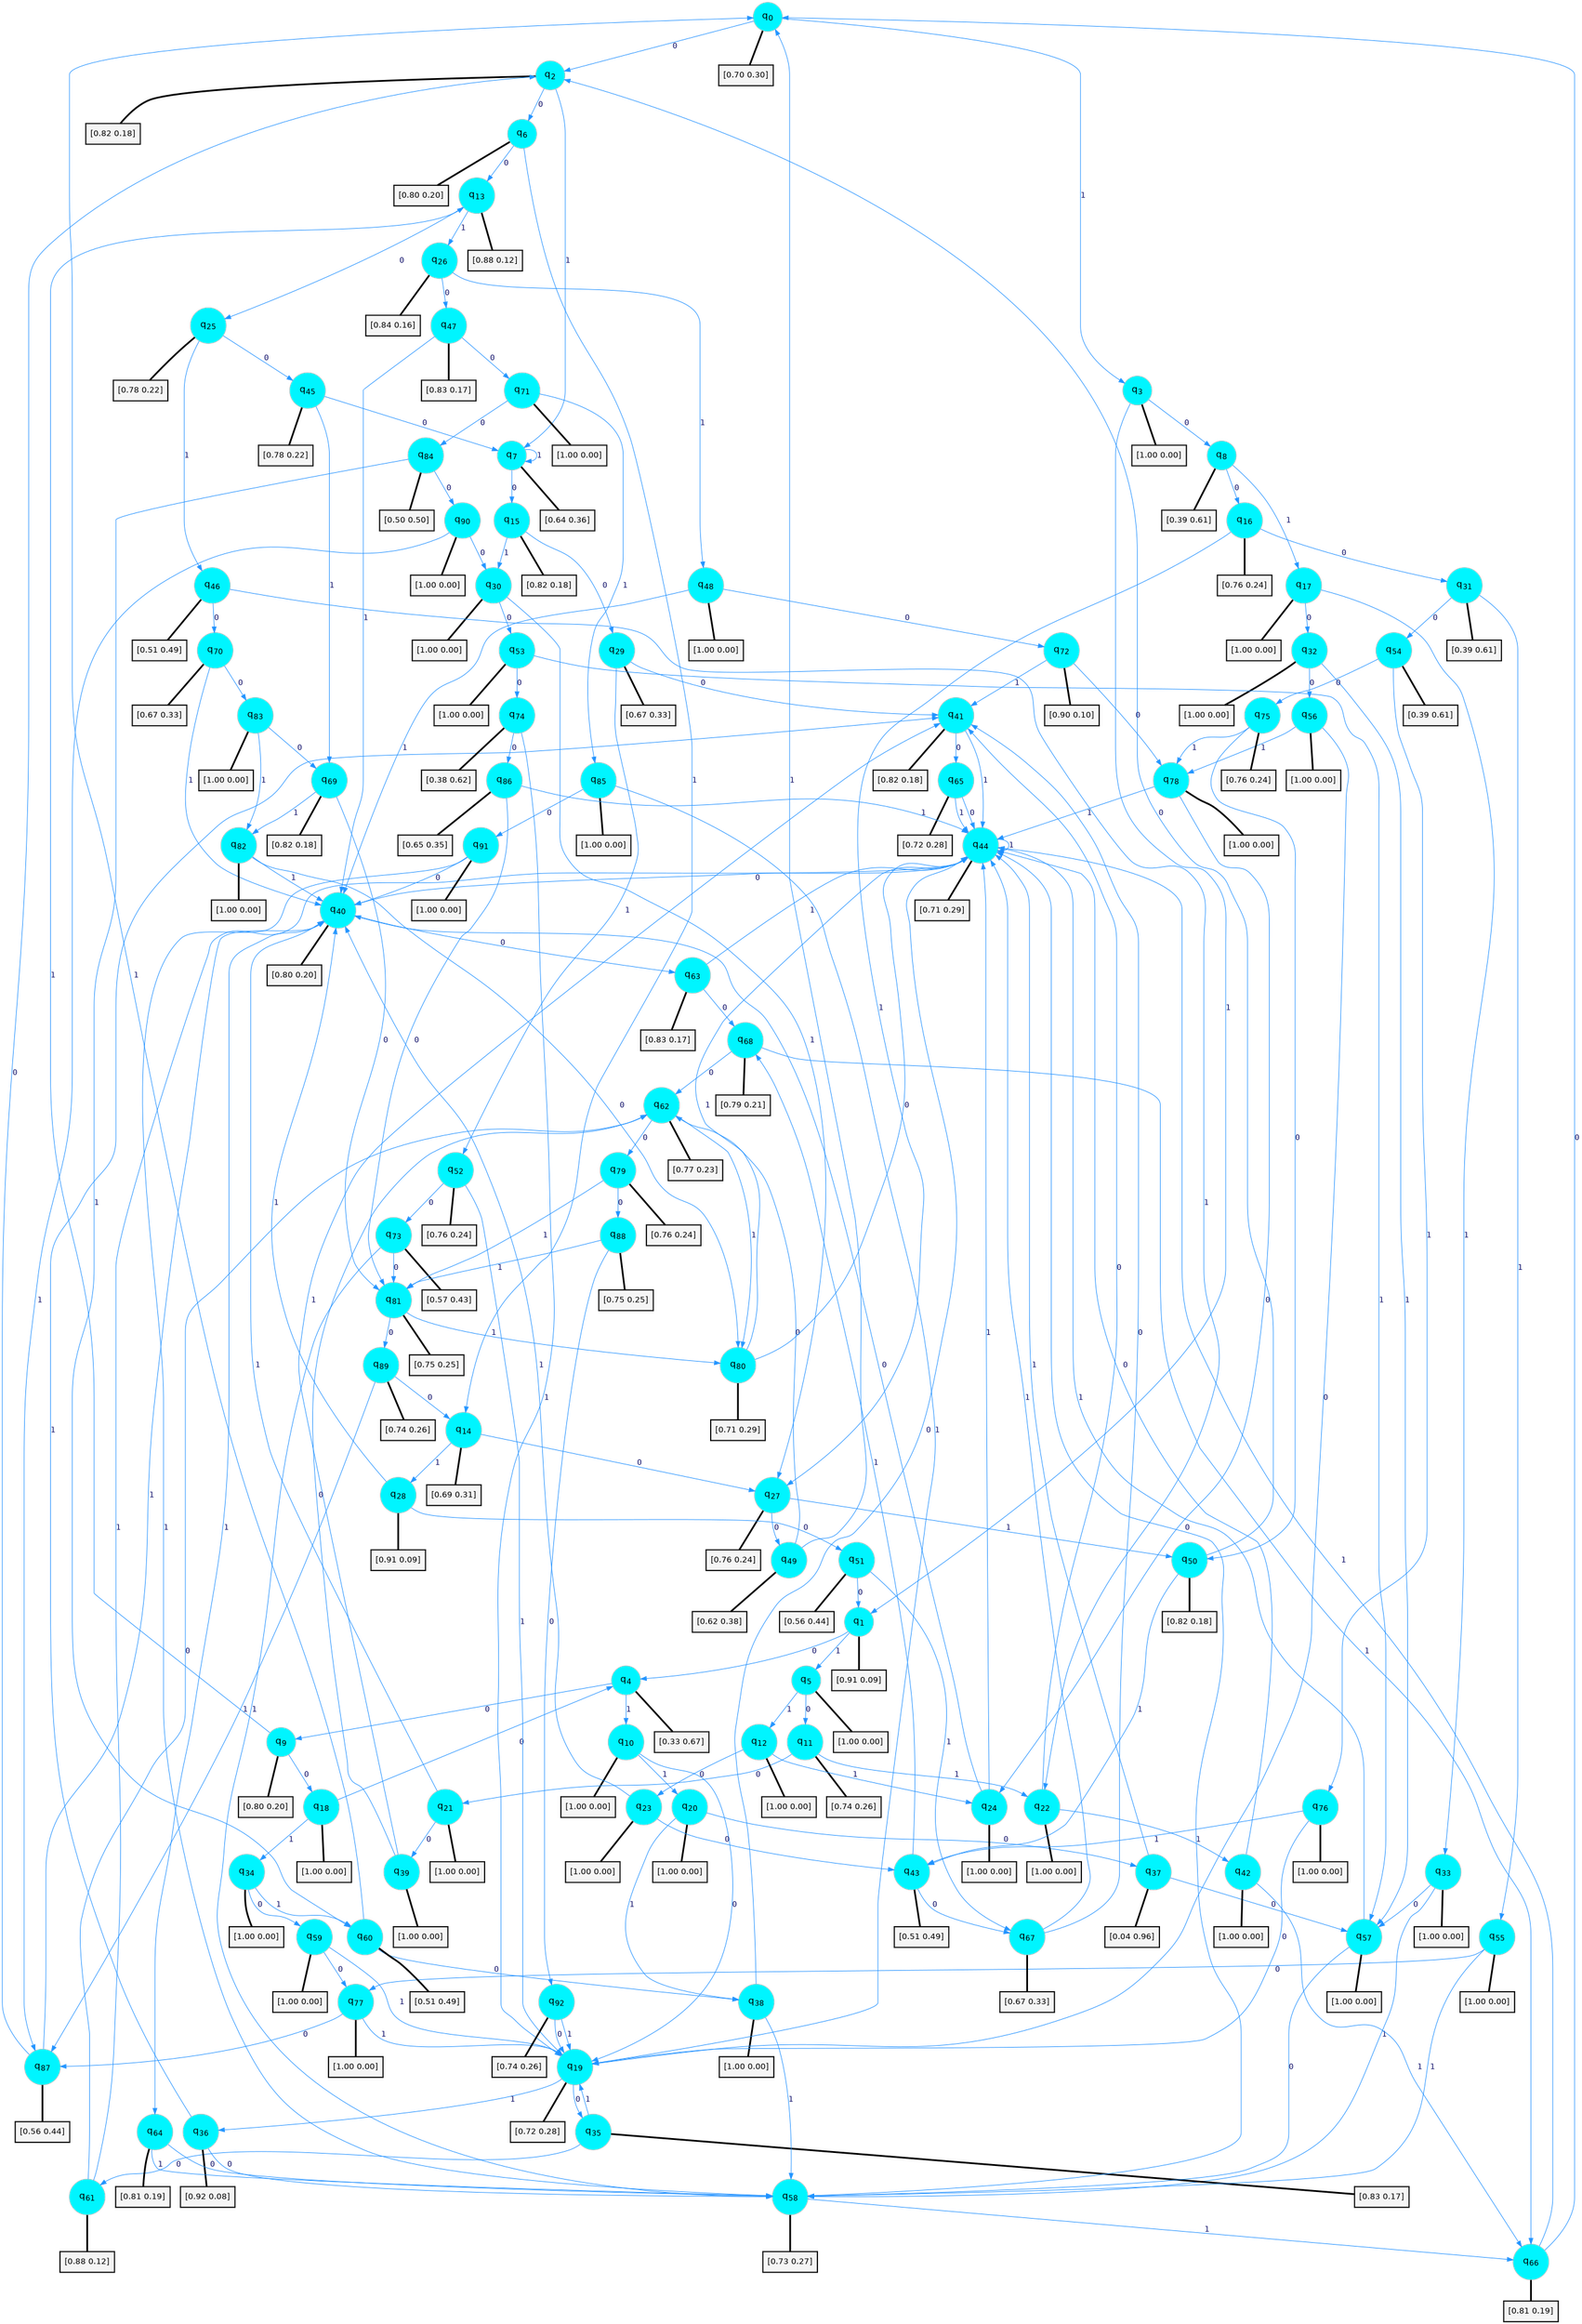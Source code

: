 digraph G {
graph [
bgcolor=transparent, dpi=300, rankdir=TD, size="40,25"];
node [
color=gray, fillcolor=turquoise1, fontcolor=black, fontname=Helvetica, fontsize=16, fontweight=bold, shape=circle, style=filled];
edge [
arrowsize=1, color=dodgerblue1, fontcolor=midnightblue, fontname=courier, fontweight=bold, penwidth=1, style=solid, weight=20];
0[label=<q<SUB>0</SUB>>];
1[label=<q<SUB>1</SUB>>];
2[label=<q<SUB>2</SUB>>];
3[label=<q<SUB>3</SUB>>];
4[label=<q<SUB>4</SUB>>];
5[label=<q<SUB>5</SUB>>];
6[label=<q<SUB>6</SUB>>];
7[label=<q<SUB>7</SUB>>];
8[label=<q<SUB>8</SUB>>];
9[label=<q<SUB>9</SUB>>];
10[label=<q<SUB>10</SUB>>];
11[label=<q<SUB>11</SUB>>];
12[label=<q<SUB>12</SUB>>];
13[label=<q<SUB>13</SUB>>];
14[label=<q<SUB>14</SUB>>];
15[label=<q<SUB>15</SUB>>];
16[label=<q<SUB>16</SUB>>];
17[label=<q<SUB>17</SUB>>];
18[label=<q<SUB>18</SUB>>];
19[label=<q<SUB>19</SUB>>];
20[label=<q<SUB>20</SUB>>];
21[label=<q<SUB>21</SUB>>];
22[label=<q<SUB>22</SUB>>];
23[label=<q<SUB>23</SUB>>];
24[label=<q<SUB>24</SUB>>];
25[label=<q<SUB>25</SUB>>];
26[label=<q<SUB>26</SUB>>];
27[label=<q<SUB>27</SUB>>];
28[label=<q<SUB>28</SUB>>];
29[label=<q<SUB>29</SUB>>];
30[label=<q<SUB>30</SUB>>];
31[label=<q<SUB>31</SUB>>];
32[label=<q<SUB>32</SUB>>];
33[label=<q<SUB>33</SUB>>];
34[label=<q<SUB>34</SUB>>];
35[label=<q<SUB>35</SUB>>];
36[label=<q<SUB>36</SUB>>];
37[label=<q<SUB>37</SUB>>];
38[label=<q<SUB>38</SUB>>];
39[label=<q<SUB>39</SUB>>];
40[label=<q<SUB>40</SUB>>];
41[label=<q<SUB>41</SUB>>];
42[label=<q<SUB>42</SUB>>];
43[label=<q<SUB>43</SUB>>];
44[label=<q<SUB>44</SUB>>];
45[label=<q<SUB>45</SUB>>];
46[label=<q<SUB>46</SUB>>];
47[label=<q<SUB>47</SUB>>];
48[label=<q<SUB>48</SUB>>];
49[label=<q<SUB>49</SUB>>];
50[label=<q<SUB>50</SUB>>];
51[label=<q<SUB>51</SUB>>];
52[label=<q<SUB>52</SUB>>];
53[label=<q<SUB>53</SUB>>];
54[label=<q<SUB>54</SUB>>];
55[label=<q<SUB>55</SUB>>];
56[label=<q<SUB>56</SUB>>];
57[label=<q<SUB>57</SUB>>];
58[label=<q<SUB>58</SUB>>];
59[label=<q<SUB>59</SUB>>];
60[label=<q<SUB>60</SUB>>];
61[label=<q<SUB>61</SUB>>];
62[label=<q<SUB>62</SUB>>];
63[label=<q<SUB>63</SUB>>];
64[label=<q<SUB>64</SUB>>];
65[label=<q<SUB>65</SUB>>];
66[label=<q<SUB>66</SUB>>];
67[label=<q<SUB>67</SUB>>];
68[label=<q<SUB>68</SUB>>];
69[label=<q<SUB>69</SUB>>];
70[label=<q<SUB>70</SUB>>];
71[label=<q<SUB>71</SUB>>];
72[label=<q<SUB>72</SUB>>];
73[label=<q<SUB>73</SUB>>];
74[label=<q<SUB>74</SUB>>];
75[label=<q<SUB>75</SUB>>];
76[label=<q<SUB>76</SUB>>];
77[label=<q<SUB>77</SUB>>];
78[label=<q<SUB>78</SUB>>];
79[label=<q<SUB>79</SUB>>];
80[label=<q<SUB>80</SUB>>];
81[label=<q<SUB>81</SUB>>];
82[label=<q<SUB>82</SUB>>];
83[label=<q<SUB>83</SUB>>];
84[label=<q<SUB>84</SUB>>];
85[label=<q<SUB>85</SUB>>];
86[label=<q<SUB>86</SUB>>];
87[label=<q<SUB>87</SUB>>];
88[label=<q<SUB>88</SUB>>];
89[label=<q<SUB>89</SUB>>];
90[label=<q<SUB>90</SUB>>];
91[label=<q<SUB>91</SUB>>];
92[label=<q<SUB>92</SUB>>];
93[label="[0.70 0.30]", shape=box,fontcolor=black, fontname=Helvetica, fontsize=14, penwidth=2, fillcolor=whitesmoke,color=black];
94[label="[0.91 0.09]", shape=box,fontcolor=black, fontname=Helvetica, fontsize=14, penwidth=2, fillcolor=whitesmoke,color=black];
95[label="[0.82 0.18]", shape=box,fontcolor=black, fontname=Helvetica, fontsize=14, penwidth=2, fillcolor=whitesmoke,color=black];
96[label="[1.00 0.00]", shape=box,fontcolor=black, fontname=Helvetica, fontsize=14, penwidth=2, fillcolor=whitesmoke,color=black];
97[label="[0.33 0.67]", shape=box,fontcolor=black, fontname=Helvetica, fontsize=14, penwidth=2, fillcolor=whitesmoke,color=black];
98[label="[1.00 0.00]", shape=box,fontcolor=black, fontname=Helvetica, fontsize=14, penwidth=2, fillcolor=whitesmoke,color=black];
99[label="[0.80 0.20]", shape=box,fontcolor=black, fontname=Helvetica, fontsize=14, penwidth=2, fillcolor=whitesmoke,color=black];
100[label="[0.64 0.36]", shape=box,fontcolor=black, fontname=Helvetica, fontsize=14, penwidth=2, fillcolor=whitesmoke,color=black];
101[label="[0.39 0.61]", shape=box,fontcolor=black, fontname=Helvetica, fontsize=14, penwidth=2, fillcolor=whitesmoke,color=black];
102[label="[0.80 0.20]", shape=box,fontcolor=black, fontname=Helvetica, fontsize=14, penwidth=2, fillcolor=whitesmoke,color=black];
103[label="[1.00 0.00]", shape=box,fontcolor=black, fontname=Helvetica, fontsize=14, penwidth=2, fillcolor=whitesmoke,color=black];
104[label="[0.74 0.26]", shape=box,fontcolor=black, fontname=Helvetica, fontsize=14, penwidth=2, fillcolor=whitesmoke,color=black];
105[label="[1.00 0.00]", shape=box,fontcolor=black, fontname=Helvetica, fontsize=14, penwidth=2, fillcolor=whitesmoke,color=black];
106[label="[0.88 0.12]", shape=box,fontcolor=black, fontname=Helvetica, fontsize=14, penwidth=2, fillcolor=whitesmoke,color=black];
107[label="[0.69 0.31]", shape=box,fontcolor=black, fontname=Helvetica, fontsize=14, penwidth=2, fillcolor=whitesmoke,color=black];
108[label="[0.82 0.18]", shape=box,fontcolor=black, fontname=Helvetica, fontsize=14, penwidth=2, fillcolor=whitesmoke,color=black];
109[label="[0.76 0.24]", shape=box,fontcolor=black, fontname=Helvetica, fontsize=14, penwidth=2, fillcolor=whitesmoke,color=black];
110[label="[1.00 0.00]", shape=box,fontcolor=black, fontname=Helvetica, fontsize=14, penwidth=2, fillcolor=whitesmoke,color=black];
111[label="[1.00 0.00]", shape=box,fontcolor=black, fontname=Helvetica, fontsize=14, penwidth=2, fillcolor=whitesmoke,color=black];
112[label="[0.72 0.28]", shape=box,fontcolor=black, fontname=Helvetica, fontsize=14, penwidth=2, fillcolor=whitesmoke,color=black];
113[label="[1.00 0.00]", shape=box,fontcolor=black, fontname=Helvetica, fontsize=14, penwidth=2, fillcolor=whitesmoke,color=black];
114[label="[1.00 0.00]", shape=box,fontcolor=black, fontname=Helvetica, fontsize=14, penwidth=2, fillcolor=whitesmoke,color=black];
115[label="[1.00 0.00]", shape=box,fontcolor=black, fontname=Helvetica, fontsize=14, penwidth=2, fillcolor=whitesmoke,color=black];
116[label="[1.00 0.00]", shape=box,fontcolor=black, fontname=Helvetica, fontsize=14, penwidth=2, fillcolor=whitesmoke,color=black];
117[label="[1.00 0.00]", shape=box,fontcolor=black, fontname=Helvetica, fontsize=14, penwidth=2, fillcolor=whitesmoke,color=black];
118[label="[0.78 0.22]", shape=box,fontcolor=black, fontname=Helvetica, fontsize=14, penwidth=2, fillcolor=whitesmoke,color=black];
119[label="[0.84 0.16]", shape=box,fontcolor=black, fontname=Helvetica, fontsize=14, penwidth=2, fillcolor=whitesmoke,color=black];
120[label="[0.76 0.24]", shape=box,fontcolor=black, fontname=Helvetica, fontsize=14, penwidth=2, fillcolor=whitesmoke,color=black];
121[label="[0.91 0.09]", shape=box,fontcolor=black, fontname=Helvetica, fontsize=14, penwidth=2, fillcolor=whitesmoke,color=black];
122[label="[0.67 0.33]", shape=box,fontcolor=black, fontname=Helvetica, fontsize=14, penwidth=2, fillcolor=whitesmoke,color=black];
123[label="[1.00 0.00]", shape=box,fontcolor=black, fontname=Helvetica, fontsize=14, penwidth=2, fillcolor=whitesmoke,color=black];
124[label="[0.39 0.61]", shape=box,fontcolor=black, fontname=Helvetica, fontsize=14, penwidth=2, fillcolor=whitesmoke,color=black];
125[label="[1.00 0.00]", shape=box,fontcolor=black, fontname=Helvetica, fontsize=14, penwidth=2, fillcolor=whitesmoke,color=black];
126[label="[1.00 0.00]", shape=box,fontcolor=black, fontname=Helvetica, fontsize=14, penwidth=2, fillcolor=whitesmoke,color=black];
127[label="[1.00 0.00]", shape=box,fontcolor=black, fontname=Helvetica, fontsize=14, penwidth=2, fillcolor=whitesmoke,color=black];
128[label="[0.83 0.17]", shape=box,fontcolor=black, fontname=Helvetica, fontsize=14, penwidth=2, fillcolor=whitesmoke,color=black];
129[label="[0.92 0.08]", shape=box,fontcolor=black, fontname=Helvetica, fontsize=14, penwidth=2, fillcolor=whitesmoke,color=black];
130[label="[0.04 0.96]", shape=box,fontcolor=black, fontname=Helvetica, fontsize=14, penwidth=2, fillcolor=whitesmoke,color=black];
131[label="[1.00 0.00]", shape=box,fontcolor=black, fontname=Helvetica, fontsize=14, penwidth=2, fillcolor=whitesmoke,color=black];
132[label="[1.00 0.00]", shape=box,fontcolor=black, fontname=Helvetica, fontsize=14, penwidth=2, fillcolor=whitesmoke,color=black];
133[label="[0.80 0.20]", shape=box,fontcolor=black, fontname=Helvetica, fontsize=14, penwidth=2, fillcolor=whitesmoke,color=black];
134[label="[0.82 0.18]", shape=box,fontcolor=black, fontname=Helvetica, fontsize=14, penwidth=2, fillcolor=whitesmoke,color=black];
135[label="[1.00 0.00]", shape=box,fontcolor=black, fontname=Helvetica, fontsize=14, penwidth=2, fillcolor=whitesmoke,color=black];
136[label="[0.51 0.49]", shape=box,fontcolor=black, fontname=Helvetica, fontsize=14, penwidth=2, fillcolor=whitesmoke,color=black];
137[label="[0.71 0.29]", shape=box,fontcolor=black, fontname=Helvetica, fontsize=14, penwidth=2, fillcolor=whitesmoke,color=black];
138[label="[0.78 0.22]", shape=box,fontcolor=black, fontname=Helvetica, fontsize=14, penwidth=2, fillcolor=whitesmoke,color=black];
139[label="[0.51 0.49]", shape=box,fontcolor=black, fontname=Helvetica, fontsize=14, penwidth=2, fillcolor=whitesmoke,color=black];
140[label="[0.83 0.17]", shape=box,fontcolor=black, fontname=Helvetica, fontsize=14, penwidth=2, fillcolor=whitesmoke,color=black];
141[label="[1.00 0.00]", shape=box,fontcolor=black, fontname=Helvetica, fontsize=14, penwidth=2, fillcolor=whitesmoke,color=black];
142[label="[0.62 0.38]", shape=box,fontcolor=black, fontname=Helvetica, fontsize=14, penwidth=2, fillcolor=whitesmoke,color=black];
143[label="[0.82 0.18]", shape=box,fontcolor=black, fontname=Helvetica, fontsize=14, penwidth=2, fillcolor=whitesmoke,color=black];
144[label="[0.56 0.44]", shape=box,fontcolor=black, fontname=Helvetica, fontsize=14, penwidth=2, fillcolor=whitesmoke,color=black];
145[label="[0.76 0.24]", shape=box,fontcolor=black, fontname=Helvetica, fontsize=14, penwidth=2, fillcolor=whitesmoke,color=black];
146[label="[1.00 0.00]", shape=box,fontcolor=black, fontname=Helvetica, fontsize=14, penwidth=2, fillcolor=whitesmoke,color=black];
147[label="[0.39 0.61]", shape=box,fontcolor=black, fontname=Helvetica, fontsize=14, penwidth=2, fillcolor=whitesmoke,color=black];
148[label="[1.00 0.00]", shape=box,fontcolor=black, fontname=Helvetica, fontsize=14, penwidth=2, fillcolor=whitesmoke,color=black];
149[label="[1.00 0.00]", shape=box,fontcolor=black, fontname=Helvetica, fontsize=14, penwidth=2, fillcolor=whitesmoke,color=black];
150[label="[1.00 0.00]", shape=box,fontcolor=black, fontname=Helvetica, fontsize=14, penwidth=2, fillcolor=whitesmoke,color=black];
151[label="[0.73 0.27]", shape=box,fontcolor=black, fontname=Helvetica, fontsize=14, penwidth=2, fillcolor=whitesmoke,color=black];
152[label="[1.00 0.00]", shape=box,fontcolor=black, fontname=Helvetica, fontsize=14, penwidth=2, fillcolor=whitesmoke,color=black];
153[label="[0.51 0.49]", shape=box,fontcolor=black, fontname=Helvetica, fontsize=14, penwidth=2, fillcolor=whitesmoke,color=black];
154[label="[0.88 0.12]", shape=box,fontcolor=black, fontname=Helvetica, fontsize=14, penwidth=2, fillcolor=whitesmoke,color=black];
155[label="[0.77 0.23]", shape=box,fontcolor=black, fontname=Helvetica, fontsize=14, penwidth=2, fillcolor=whitesmoke,color=black];
156[label="[0.83 0.17]", shape=box,fontcolor=black, fontname=Helvetica, fontsize=14, penwidth=2, fillcolor=whitesmoke,color=black];
157[label="[0.81 0.19]", shape=box,fontcolor=black, fontname=Helvetica, fontsize=14, penwidth=2, fillcolor=whitesmoke,color=black];
158[label="[0.72 0.28]", shape=box,fontcolor=black, fontname=Helvetica, fontsize=14, penwidth=2, fillcolor=whitesmoke,color=black];
159[label="[0.81 0.19]", shape=box,fontcolor=black, fontname=Helvetica, fontsize=14, penwidth=2, fillcolor=whitesmoke,color=black];
160[label="[0.67 0.33]", shape=box,fontcolor=black, fontname=Helvetica, fontsize=14, penwidth=2, fillcolor=whitesmoke,color=black];
161[label="[0.79 0.21]", shape=box,fontcolor=black, fontname=Helvetica, fontsize=14, penwidth=2, fillcolor=whitesmoke,color=black];
162[label="[0.82 0.18]", shape=box,fontcolor=black, fontname=Helvetica, fontsize=14, penwidth=2, fillcolor=whitesmoke,color=black];
163[label="[0.67 0.33]", shape=box,fontcolor=black, fontname=Helvetica, fontsize=14, penwidth=2, fillcolor=whitesmoke,color=black];
164[label="[1.00 0.00]", shape=box,fontcolor=black, fontname=Helvetica, fontsize=14, penwidth=2, fillcolor=whitesmoke,color=black];
165[label="[0.90 0.10]", shape=box,fontcolor=black, fontname=Helvetica, fontsize=14, penwidth=2, fillcolor=whitesmoke,color=black];
166[label="[0.57 0.43]", shape=box,fontcolor=black, fontname=Helvetica, fontsize=14, penwidth=2, fillcolor=whitesmoke,color=black];
167[label="[0.38 0.62]", shape=box,fontcolor=black, fontname=Helvetica, fontsize=14, penwidth=2, fillcolor=whitesmoke,color=black];
168[label="[0.76 0.24]", shape=box,fontcolor=black, fontname=Helvetica, fontsize=14, penwidth=2, fillcolor=whitesmoke,color=black];
169[label="[1.00 0.00]", shape=box,fontcolor=black, fontname=Helvetica, fontsize=14, penwidth=2, fillcolor=whitesmoke,color=black];
170[label="[1.00 0.00]", shape=box,fontcolor=black, fontname=Helvetica, fontsize=14, penwidth=2, fillcolor=whitesmoke,color=black];
171[label="[1.00 0.00]", shape=box,fontcolor=black, fontname=Helvetica, fontsize=14, penwidth=2, fillcolor=whitesmoke,color=black];
172[label="[0.76 0.24]", shape=box,fontcolor=black, fontname=Helvetica, fontsize=14, penwidth=2, fillcolor=whitesmoke,color=black];
173[label="[0.71 0.29]", shape=box,fontcolor=black, fontname=Helvetica, fontsize=14, penwidth=2, fillcolor=whitesmoke,color=black];
174[label="[0.75 0.25]", shape=box,fontcolor=black, fontname=Helvetica, fontsize=14, penwidth=2, fillcolor=whitesmoke,color=black];
175[label="[1.00 0.00]", shape=box,fontcolor=black, fontname=Helvetica, fontsize=14, penwidth=2, fillcolor=whitesmoke,color=black];
176[label="[1.00 0.00]", shape=box,fontcolor=black, fontname=Helvetica, fontsize=14, penwidth=2, fillcolor=whitesmoke,color=black];
177[label="[0.50 0.50]", shape=box,fontcolor=black, fontname=Helvetica, fontsize=14, penwidth=2, fillcolor=whitesmoke,color=black];
178[label="[1.00 0.00]", shape=box,fontcolor=black, fontname=Helvetica, fontsize=14, penwidth=2, fillcolor=whitesmoke,color=black];
179[label="[0.65 0.35]", shape=box,fontcolor=black, fontname=Helvetica, fontsize=14, penwidth=2, fillcolor=whitesmoke,color=black];
180[label="[0.56 0.44]", shape=box,fontcolor=black, fontname=Helvetica, fontsize=14, penwidth=2, fillcolor=whitesmoke,color=black];
181[label="[0.75 0.25]", shape=box,fontcolor=black, fontname=Helvetica, fontsize=14, penwidth=2, fillcolor=whitesmoke,color=black];
182[label="[0.74 0.26]", shape=box,fontcolor=black, fontname=Helvetica, fontsize=14, penwidth=2, fillcolor=whitesmoke,color=black];
183[label="[1.00 0.00]", shape=box,fontcolor=black, fontname=Helvetica, fontsize=14, penwidth=2, fillcolor=whitesmoke,color=black];
184[label="[1.00 0.00]", shape=box,fontcolor=black, fontname=Helvetica, fontsize=14, penwidth=2, fillcolor=whitesmoke,color=black];
185[label="[0.74 0.26]", shape=box,fontcolor=black, fontname=Helvetica, fontsize=14, penwidth=2, fillcolor=whitesmoke,color=black];
0->2 [label=0];
0->3 [label=1];
0->93 [arrowhead=none, penwidth=3,color=black];
1->4 [label=0];
1->5 [label=1];
1->94 [arrowhead=none, penwidth=3,color=black];
2->6 [label=0];
2->7 [label=1];
2->95 [arrowhead=none, penwidth=3,color=black];
3->8 [label=0];
3->1 [label=1];
3->96 [arrowhead=none, penwidth=3,color=black];
4->9 [label=0];
4->10 [label=1];
4->97 [arrowhead=none, penwidth=3,color=black];
5->11 [label=0];
5->12 [label=1];
5->98 [arrowhead=none, penwidth=3,color=black];
6->13 [label=0];
6->14 [label=1];
6->99 [arrowhead=none, penwidth=3,color=black];
7->15 [label=0];
7->7 [label=1];
7->100 [arrowhead=none, penwidth=3,color=black];
8->16 [label=0];
8->17 [label=1];
8->101 [arrowhead=none, penwidth=3,color=black];
9->18 [label=0];
9->13 [label=1];
9->102 [arrowhead=none, penwidth=3,color=black];
10->19 [label=0];
10->20 [label=1];
10->103 [arrowhead=none, penwidth=3,color=black];
11->21 [label=0];
11->22 [label=1];
11->104 [arrowhead=none, penwidth=3,color=black];
12->23 [label=0];
12->24 [label=1];
12->105 [arrowhead=none, penwidth=3,color=black];
13->25 [label=0];
13->26 [label=1];
13->106 [arrowhead=none, penwidth=3,color=black];
14->27 [label=0];
14->28 [label=1];
14->107 [arrowhead=none, penwidth=3,color=black];
15->29 [label=0];
15->30 [label=1];
15->108 [arrowhead=none, penwidth=3,color=black];
16->31 [label=0];
16->27 [label=1];
16->109 [arrowhead=none, penwidth=3,color=black];
17->32 [label=0];
17->33 [label=1];
17->110 [arrowhead=none, penwidth=3,color=black];
18->4 [label=0];
18->34 [label=1];
18->111 [arrowhead=none, penwidth=3,color=black];
19->35 [label=0];
19->36 [label=1];
19->112 [arrowhead=none, penwidth=3,color=black];
20->37 [label=0];
20->38 [label=1];
20->113 [arrowhead=none, penwidth=3,color=black];
21->39 [label=0];
21->40 [label=1];
21->114 [arrowhead=none, penwidth=3,color=black];
22->41 [label=0];
22->42 [label=1];
22->115 [arrowhead=none, penwidth=3,color=black];
23->43 [label=0];
23->40 [label=1];
23->116 [arrowhead=none, penwidth=3,color=black];
24->40 [label=0];
24->44 [label=1];
24->117 [arrowhead=none, penwidth=3,color=black];
25->45 [label=0];
25->46 [label=1];
25->118 [arrowhead=none, penwidth=3,color=black];
26->47 [label=0];
26->48 [label=1];
26->119 [arrowhead=none, penwidth=3,color=black];
27->49 [label=0];
27->50 [label=1];
27->120 [arrowhead=none, penwidth=3,color=black];
28->51 [label=0];
28->40 [label=1];
28->121 [arrowhead=none, penwidth=3,color=black];
29->41 [label=0];
29->52 [label=1];
29->122 [arrowhead=none, penwidth=3,color=black];
30->53 [label=0];
30->27 [label=1];
30->123 [arrowhead=none, penwidth=3,color=black];
31->54 [label=0];
31->55 [label=1];
31->124 [arrowhead=none, penwidth=3,color=black];
32->56 [label=0];
32->57 [label=1];
32->125 [arrowhead=none, penwidth=3,color=black];
33->57 [label=0];
33->58 [label=1];
33->126 [arrowhead=none, penwidth=3,color=black];
34->59 [label=0];
34->60 [label=1];
34->127 [arrowhead=none, penwidth=3,color=black];
35->61 [label=0];
35->19 [label=1];
35->128 [arrowhead=none, penwidth=3,color=black];
36->58 [label=0];
36->41 [label=1];
36->129 [arrowhead=none, penwidth=3,color=black];
37->57 [label=0];
37->44 [label=1];
37->130 [arrowhead=none, penwidth=3,color=black];
38->44 [label=0];
38->58 [label=1];
38->131 [arrowhead=none, penwidth=3,color=black];
39->62 [label=0];
39->41 [label=1];
39->132 [arrowhead=none, penwidth=3,color=black];
40->63 [label=0];
40->64 [label=1];
40->133 [arrowhead=none, penwidth=3,color=black];
41->65 [label=0];
41->44 [label=1];
41->134 [arrowhead=none, penwidth=3,color=black];
42->44 [label=0];
42->66 [label=1];
42->135 [arrowhead=none, penwidth=3,color=black];
43->67 [label=0];
43->68 [label=1];
43->136 [arrowhead=none, penwidth=3,color=black];
44->40 [label=0];
44->44 [label=1];
44->137 [arrowhead=none, penwidth=3,color=black];
45->7 [label=0];
45->69 [label=1];
45->138 [arrowhead=none, penwidth=3,color=black];
46->70 [label=0];
46->22 [label=1];
46->139 [arrowhead=none, penwidth=3,color=black];
47->71 [label=0];
47->40 [label=1];
47->140 [arrowhead=none, penwidth=3,color=black];
48->72 [label=0];
48->40 [label=1];
48->141 [arrowhead=none, penwidth=3,color=black];
49->62 [label=0];
49->0 [label=1];
49->142 [arrowhead=none, penwidth=3,color=black];
50->2 [label=0];
50->43 [label=1];
50->143 [arrowhead=none, penwidth=3,color=black];
51->1 [label=0];
51->67 [label=1];
51->144 [arrowhead=none, penwidth=3,color=black];
52->73 [label=0];
52->19 [label=1];
52->145 [arrowhead=none, penwidth=3,color=black];
53->74 [label=0];
53->57 [label=1];
53->146 [arrowhead=none, penwidth=3,color=black];
54->75 [label=0];
54->76 [label=1];
54->147 [arrowhead=none, penwidth=3,color=black];
55->77 [label=0];
55->58 [label=1];
55->148 [arrowhead=none, penwidth=3,color=black];
56->19 [label=0];
56->78 [label=1];
56->149 [arrowhead=none, penwidth=3,color=black];
57->58 [label=0];
57->44 [label=1];
57->150 [arrowhead=none, penwidth=3,color=black];
58->44 [label=0];
58->66 [label=1];
58->151 [arrowhead=none, penwidth=3,color=black];
59->77 [label=0];
59->19 [label=1];
59->152 [arrowhead=none, penwidth=3,color=black];
60->38 [label=0];
60->0 [label=1];
60->153 [arrowhead=none, penwidth=3,color=black];
61->62 [label=0];
61->44 [label=1];
61->154 [arrowhead=none, penwidth=3,color=black];
62->79 [label=0];
62->80 [label=1];
62->155 [arrowhead=none, penwidth=3,color=black];
63->68 [label=0];
63->44 [label=1];
63->156 [arrowhead=none, penwidth=3,color=black];
64->58 [label=0];
64->58 [label=1];
64->157 [arrowhead=none, penwidth=3,color=black];
65->44 [label=0];
65->44 [label=1];
65->158 [arrowhead=none, penwidth=3,color=black];
66->0 [label=0];
66->44 [label=1];
66->159 [arrowhead=none, penwidth=3,color=black];
67->41 [label=0];
67->44 [label=1];
67->160 [arrowhead=none, penwidth=3,color=black];
68->62 [label=0];
68->66 [label=1];
68->161 [arrowhead=none, penwidth=3,color=black];
69->81 [label=0];
69->82 [label=1];
69->162 [arrowhead=none, penwidth=3,color=black];
70->83 [label=0];
70->40 [label=1];
70->163 [arrowhead=none, penwidth=3,color=black];
71->84 [label=0];
71->85 [label=1];
71->164 [arrowhead=none, penwidth=3,color=black];
72->78 [label=0];
72->41 [label=1];
72->165 [arrowhead=none, penwidth=3,color=black];
73->81 [label=0];
73->58 [label=1];
73->166 [arrowhead=none, penwidth=3,color=black];
74->86 [label=0];
74->19 [label=1];
74->167 [arrowhead=none, penwidth=3,color=black];
75->50 [label=0];
75->78 [label=1];
75->168 [arrowhead=none, penwidth=3,color=black];
76->19 [label=0];
76->43 [label=1];
76->169 [arrowhead=none, penwidth=3,color=black];
77->87 [label=0];
77->19 [label=1];
77->170 [arrowhead=none, penwidth=3,color=black];
78->24 [label=0];
78->44 [label=1];
78->171 [arrowhead=none, penwidth=3,color=black];
79->88 [label=0];
79->81 [label=1];
79->172 [arrowhead=none, penwidth=3,color=black];
80->44 [label=0];
80->44 [label=1];
80->173 [arrowhead=none, penwidth=3,color=black];
81->89 [label=0];
81->80 [label=1];
81->174 [arrowhead=none, penwidth=3,color=black];
82->80 [label=0];
82->40 [label=1];
82->175 [arrowhead=none, penwidth=3,color=black];
83->69 [label=0];
83->82 [label=1];
83->176 [arrowhead=none, penwidth=3,color=black];
84->90 [label=0];
84->60 [label=1];
84->177 [arrowhead=none, penwidth=3,color=black];
85->91 [label=0];
85->19 [label=1];
85->178 [arrowhead=none, penwidth=3,color=black];
86->81 [label=0];
86->44 [label=1];
86->179 [arrowhead=none, penwidth=3,color=black];
87->2 [label=0];
87->40 [label=1];
87->180 [arrowhead=none, penwidth=3,color=black];
88->92 [label=0];
88->81 [label=1];
88->181 [arrowhead=none, penwidth=3,color=black];
89->14 [label=0];
89->87 [label=1];
89->182 [arrowhead=none, penwidth=3,color=black];
90->30 [label=0];
90->87 [label=1];
90->183 [arrowhead=none, penwidth=3,color=black];
91->40 [label=0];
91->58 [label=1];
91->184 [arrowhead=none, penwidth=3,color=black];
92->19 [label=0];
92->19 [label=1];
92->185 [arrowhead=none, penwidth=3,color=black];
}
